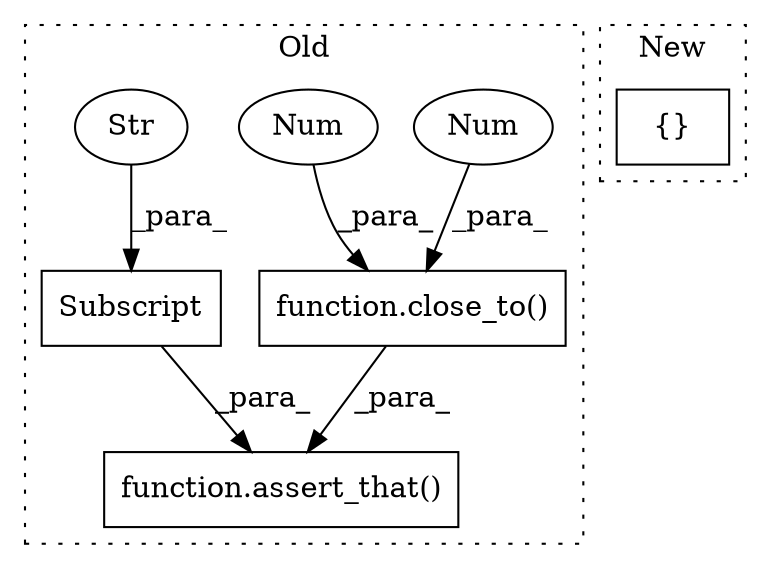 digraph G {
subgraph cluster0 {
1 [label="function.close_to()" a="75" s="5300,5320" l="9,1" shape="box"];
3 [label="Num" a="76" s="5309" l="4" shape="ellipse"];
4 [label="Num" a="76" s="5315" l="5" shape="ellipse"];
5 [label="function.assert_that()" a="75" s="5272,5321" l="12,1" shape="box"];
6 [label="Subscript" a="63" s="5284,0" l="14,0" shape="box"];
7 [label="Str" a="66" s="5290" l="7" shape="ellipse"];
label = "Old";
style="dotted";
}
subgraph cluster1 {
2 [label="{}" a="98" s="8317,8326" l="1,0" shape="box"];
label = "New";
style="dotted";
}
1 -> 5 [label="_para_"];
3 -> 1 [label="_para_"];
4 -> 1 [label="_para_"];
6 -> 5 [label="_para_"];
7 -> 6 [label="_para_"];
}